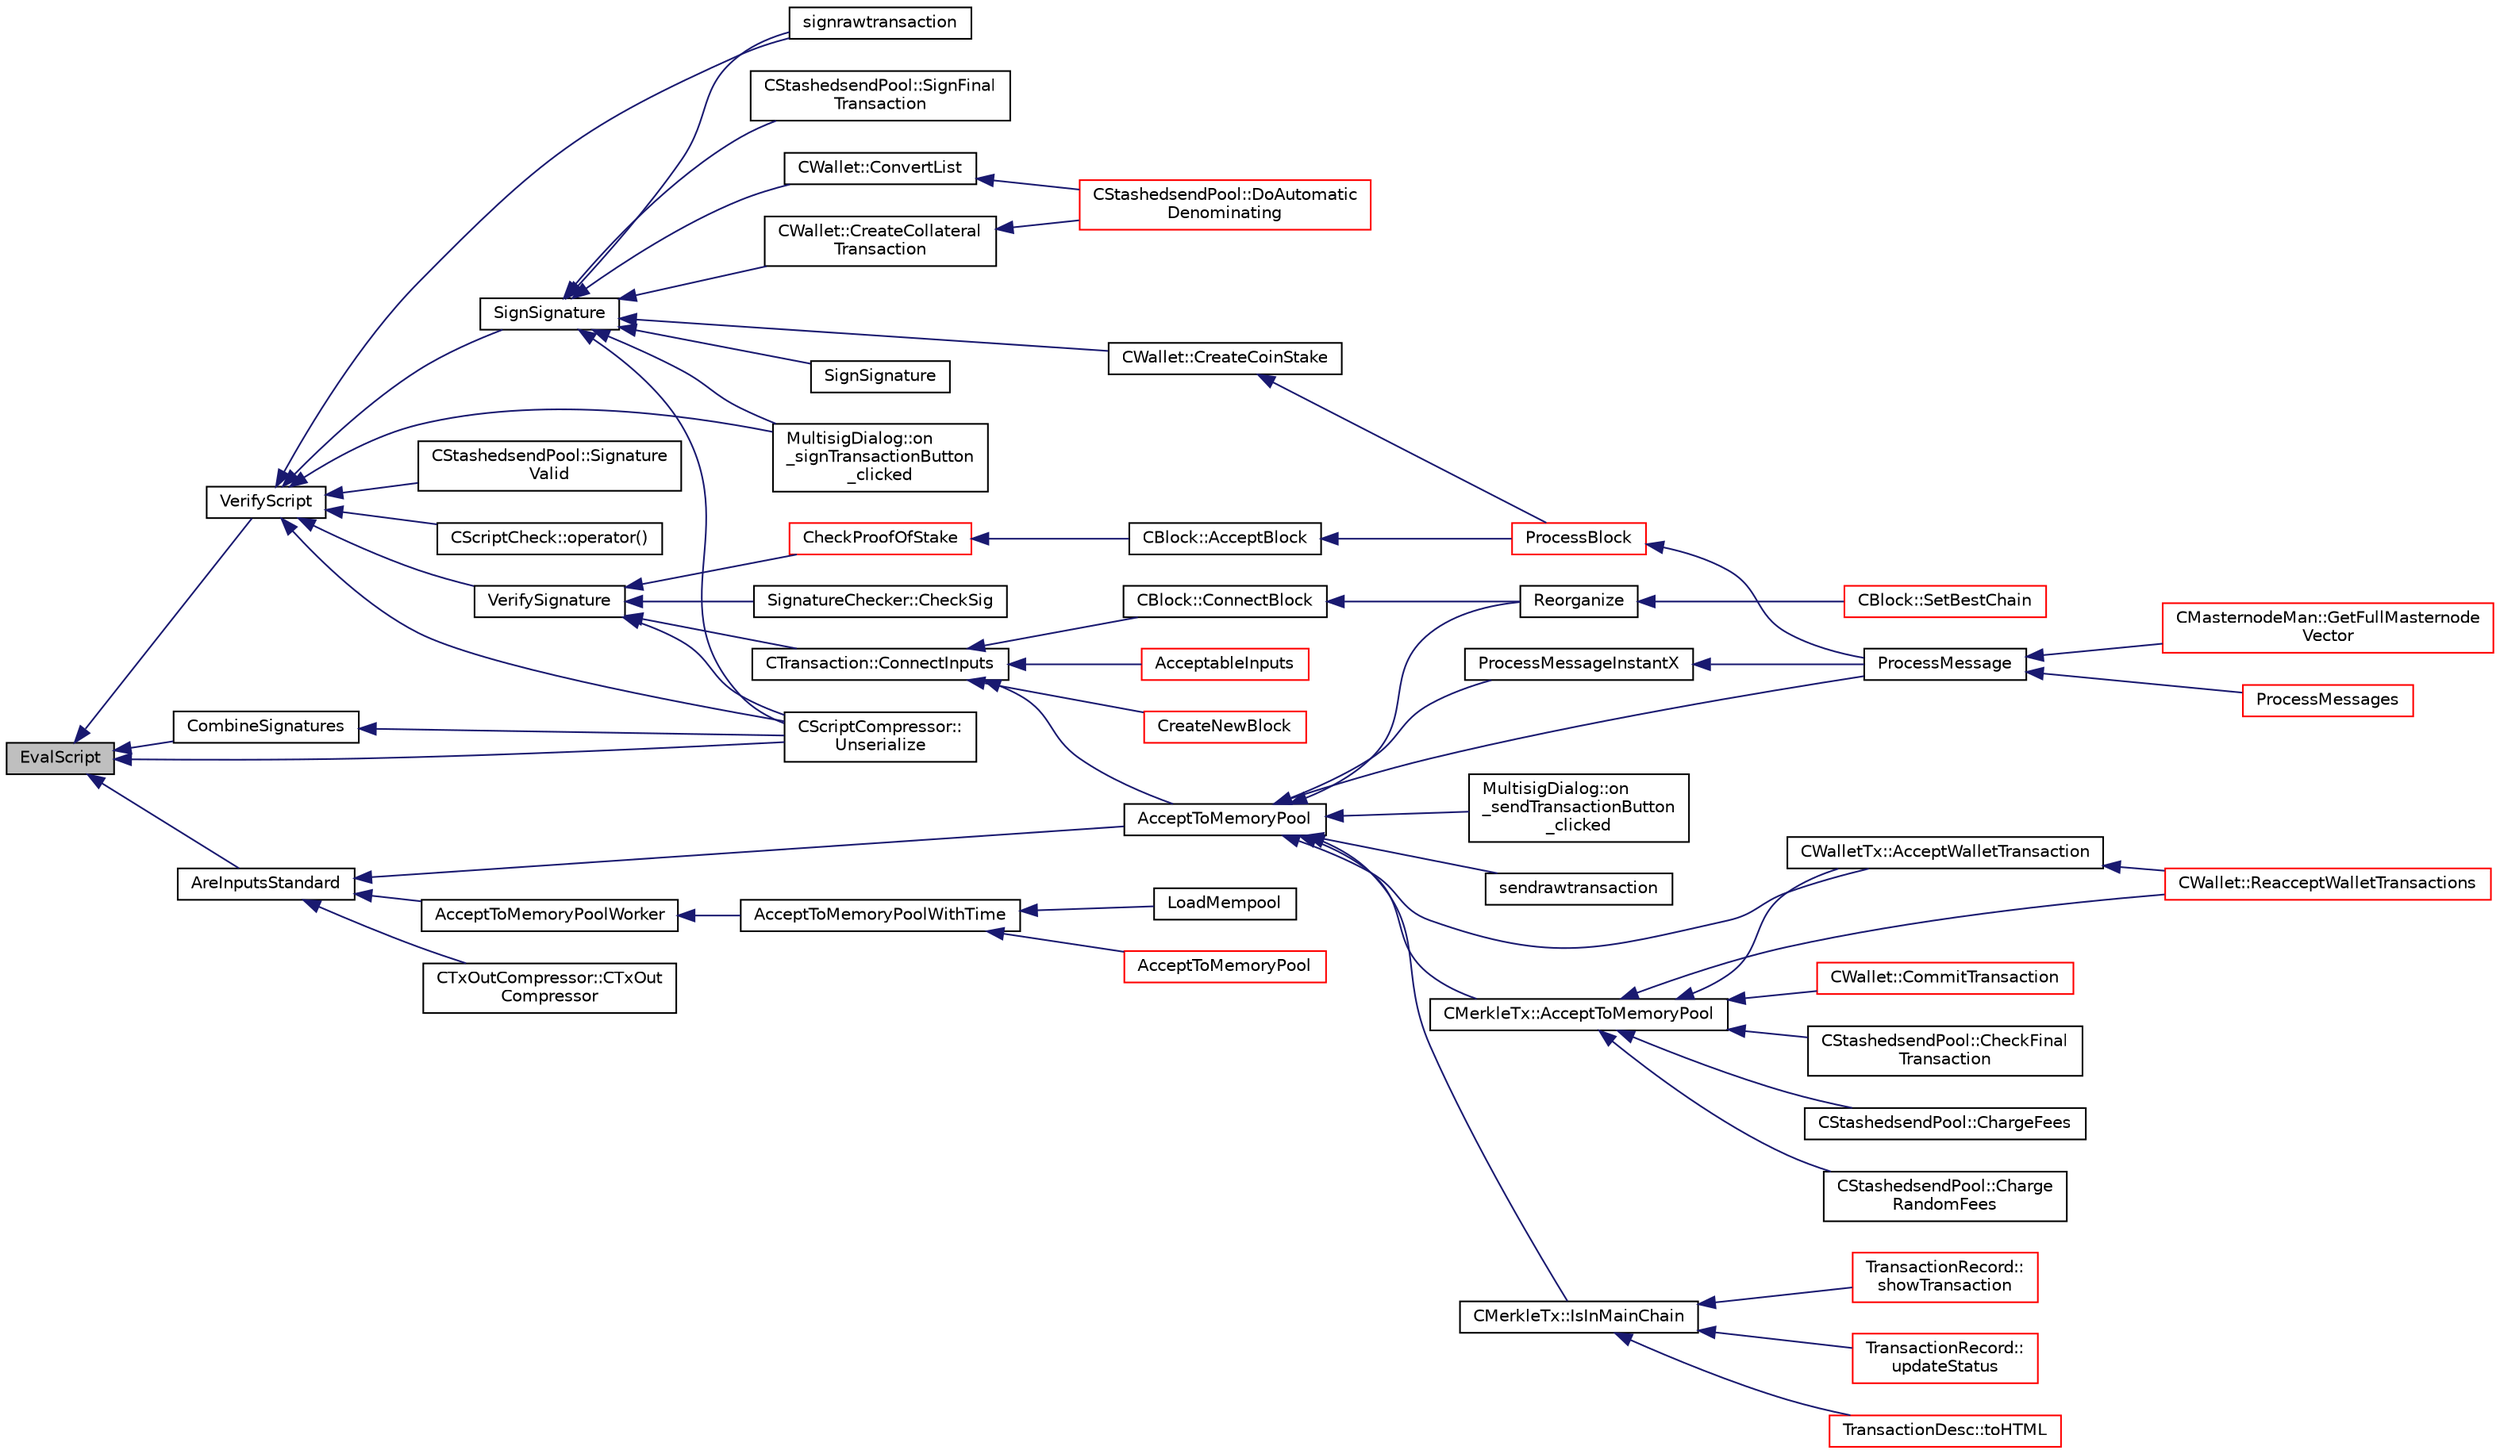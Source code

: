 digraph "EvalScript"
{
  edge [fontname="Helvetica",fontsize="10",labelfontname="Helvetica",labelfontsize="10"];
  node [fontname="Helvetica",fontsize="10",shape=record];
  rankdir="LR";
  Node156 [label="EvalScript",height=0.2,width=0.4,color="black", fillcolor="grey75", style="filled", fontcolor="black"];
  Node156 -> Node157 [dir="back",color="midnightblue",fontsize="10",style="solid",fontname="Helvetica"];
  Node157 [label="AreInputsStandard",height=0.2,width=0.4,color="black", fillcolor="white", style="filled",URL="$d4/dbf/main_8h.html#a29901e539b487e09c90ff90c7560bd9d",tooltip="Check for standard transaction types. "];
  Node157 -> Node158 [dir="back",color="midnightblue",fontsize="10",style="solid",fontname="Helvetica"];
  Node158 [label="AcceptToMemoryPool",height=0.2,width=0.4,color="black", fillcolor="white", style="filled",URL="$d4/dbf/main_8h.html#addea0e425b693b4c1be712c3ead94568",tooltip="(try to) add transaction to memory pool "];
  Node158 -> Node159 [dir="back",color="midnightblue",fontsize="10",style="solid",fontname="Helvetica"];
  Node159 [label="ProcessMessageInstantX",height=0.2,width=0.4,color="black", fillcolor="white", style="filled",URL="$d6/d5f/instantx_8h.html#aa516cb499ead2691d8ab216a499db5d0"];
  Node159 -> Node160 [dir="back",color="midnightblue",fontsize="10",style="solid",fontname="Helvetica"];
  Node160 [label="ProcessMessage",height=0.2,width=0.4,color="black", fillcolor="white", style="filled",URL="$df/d0a/main_8cpp.html#a8ba92b1a4bce3c835e887a9073d17d8e"];
  Node160 -> Node161 [dir="back",color="midnightblue",fontsize="10",style="solid",fontname="Helvetica"];
  Node161 [label="ProcessMessages",height=0.2,width=0.4,color="red", fillcolor="white", style="filled",URL="$d4/dbf/main_8h.html#a196f9318f02448b85b28d612698934fd"];
  Node160 -> Node169 [dir="back",color="midnightblue",fontsize="10",style="solid",fontname="Helvetica"];
  Node169 [label="CMasternodeMan::GetFullMasternode\lVector",height=0.2,width=0.4,color="red", fillcolor="white", style="filled",URL="$dc/d6b/class_c_masternode_man.html#ab39e213a7601e1bef2eba1d5d63206f5"];
  Node158 -> Node175 [dir="back",color="midnightblue",fontsize="10",style="solid",fontname="Helvetica"];
  Node175 [label="CMerkleTx::AcceptToMemoryPool",height=0.2,width=0.4,color="black", fillcolor="white", style="filled",URL="$d1/dff/class_c_merkle_tx.html#a61126e811a53b941b3efdf5a4e83db90"];
  Node175 -> Node176 [dir="back",color="midnightblue",fontsize="10",style="solid",fontname="Helvetica"];
  Node176 [label="CWalletTx::AcceptWalletTransaction",height=0.2,width=0.4,color="black", fillcolor="white", style="filled",URL="$d6/d53/class_c_wallet_tx.html#af6d1a5a731bb69e1d94de84eb6fd15a5"];
  Node176 -> Node177 [dir="back",color="midnightblue",fontsize="10",style="solid",fontname="Helvetica"];
  Node177 [label="CWallet::ReacceptWalletTransactions",height=0.2,width=0.4,color="red", fillcolor="white", style="filled",URL="$d2/de5/class_c_wallet.html#a796c23450c8482e10e0c75ae5c1fa8ed"];
  Node175 -> Node182 [dir="back",color="midnightblue",fontsize="10",style="solid",fontname="Helvetica"];
  Node182 [label="CStashedsendPool::CheckFinal\lTransaction",height=0.2,width=0.4,color="black", fillcolor="white", style="filled",URL="$dd/d8a/class_c_stashedsend_pool.html#aba122588a53a90150595bc4279beb67c"];
  Node175 -> Node183 [dir="back",color="midnightblue",fontsize="10",style="solid",fontname="Helvetica"];
  Node183 [label="CStashedsendPool::ChargeFees",height=0.2,width=0.4,color="black", fillcolor="white", style="filled",URL="$dd/d8a/class_c_stashedsend_pool.html#acd76c93879dbcbdda4ca0a253f0d9c68",tooltip="Charge fees to bad actors (Charge clients a fee if they&#39;re abusive) "];
  Node175 -> Node184 [dir="back",color="midnightblue",fontsize="10",style="solid",fontname="Helvetica"];
  Node184 [label="CStashedsendPool::Charge\lRandomFees",height=0.2,width=0.4,color="black", fillcolor="white", style="filled",URL="$dd/d8a/class_c_stashedsend_pool.html#abcf715f6e5e01039218bf4881fffc3fe",tooltip="Rarely charge fees to pay miners. "];
  Node175 -> Node177 [dir="back",color="midnightblue",fontsize="10",style="solid",fontname="Helvetica"];
  Node175 -> Node185 [dir="back",color="midnightblue",fontsize="10",style="solid",fontname="Helvetica"];
  Node185 [label="CWallet::CommitTransaction",height=0.2,width=0.4,color="red", fillcolor="white", style="filled",URL="$d2/de5/class_c_wallet.html#aa13fbeaebd271f910a54cc5b82d73fde"];
  Node158 -> Node176 [dir="back",color="midnightblue",fontsize="10",style="solid",fontname="Helvetica"];
  Node158 -> Node202 [dir="back",color="midnightblue",fontsize="10",style="solid",fontname="Helvetica"];
  Node202 [label="Reorganize",height=0.2,width=0.4,color="black", fillcolor="white", style="filled",URL="$df/d0a/main_8cpp.html#ad8e09920f5a3ce2670c5efa26ef65227"];
  Node202 -> Node203 [dir="back",color="midnightblue",fontsize="10",style="solid",fontname="Helvetica"];
  Node203 [label="CBlock::SetBestChain",height=0.2,width=0.4,color="red", fillcolor="white", style="filled",URL="$d3/d51/class_c_block.html#a6e308b2d75d1cfc4a75eda36feb60ca1"];
  Node158 -> Node160 [dir="back",color="midnightblue",fontsize="10",style="solid",fontname="Helvetica"];
  Node158 -> Node207 [dir="back",color="midnightblue",fontsize="10",style="solid",fontname="Helvetica"];
  Node207 [label="CMerkleTx::IsInMainChain",height=0.2,width=0.4,color="black", fillcolor="white", style="filled",URL="$d1/dff/class_c_merkle_tx.html#ad4b3623fabf1924dba2a7694e3418e1e"];
  Node207 -> Node208 [dir="back",color="midnightblue",fontsize="10",style="solid",fontname="Helvetica"];
  Node208 [label="TransactionDesc::toHTML",height=0.2,width=0.4,color="red", fillcolor="white", style="filled",URL="$d4/da9/class_transaction_desc.html#ab7c9dbb2048aae121dd9d75df86e64f4"];
  Node207 -> Node219 [dir="back",color="midnightblue",fontsize="10",style="solid",fontname="Helvetica"];
  Node219 [label="TransactionRecord::\lshowTransaction",height=0.2,width=0.4,color="red", fillcolor="white", style="filled",URL="$d1/da7/class_transaction_record.html#a5ad1d1af4bec5b15a624b7a451e8cdbf",tooltip="Decompose CWallet transaction to model transaction records. "];
  Node207 -> Node231 [dir="back",color="midnightblue",fontsize="10",style="solid",fontname="Helvetica"];
  Node231 [label="TransactionRecord::\lupdateStatus",height=0.2,width=0.4,color="red", fillcolor="white", style="filled",URL="$d1/da7/class_transaction_record.html#a9b643dd885a790ae511705a1446556be",tooltip="Update status from core wallet tx. "];
  Node158 -> Node238 [dir="back",color="midnightblue",fontsize="10",style="solid",fontname="Helvetica"];
  Node238 [label="MultisigDialog::on\l_sendTransactionButton\l_clicked",height=0.2,width=0.4,color="black", fillcolor="white", style="filled",URL="$d4/df4/class_multisig_dialog.html#a71fcf325cb0cde9223eefc62b3b7634b"];
  Node158 -> Node239 [dir="back",color="midnightblue",fontsize="10",style="solid",fontname="Helvetica"];
  Node239 [label="sendrawtransaction",height=0.2,width=0.4,color="black", fillcolor="white", style="filled",URL="$dc/da8/rpcrawtransaction_8cpp.html#ad5aad44f890060f42efb49acf349511e"];
  Node157 -> Node240 [dir="back",color="midnightblue",fontsize="10",style="solid",fontname="Helvetica"];
  Node240 [label="CTxOutCompressor::CTxOut\lCompressor",height=0.2,width=0.4,color="black", fillcolor="white", style="filled",URL="$d9/d8d/class_c_tx_out_compressor.html#a38ef1033989cd003de65598620d15cea"];
  Node157 -> Node241 [dir="back",color="midnightblue",fontsize="10",style="solid",fontname="Helvetica"];
  Node241 [label="AcceptToMemoryPoolWorker",height=0.2,width=0.4,color="black", fillcolor="white", style="filled",URL="$dd/d7d/validation_8cpp.html#a274b0623037c72315662a07ecf760176"];
  Node241 -> Node242 [dir="back",color="midnightblue",fontsize="10",style="solid",fontname="Helvetica"];
  Node242 [label="AcceptToMemoryPoolWithTime",height=0.2,width=0.4,color="black", fillcolor="white", style="filled",URL="$dd/d7d/validation_8cpp.html#a7e5d2eb678cdda338b2dc803a2d4999f",tooltip="(try to) add transaction to memory pool with a specified acceptance time "];
  Node242 -> Node243 [dir="back",color="midnightblue",fontsize="10",style="solid",fontname="Helvetica"];
  Node243 [label="AcceptToMemoryPool",height=0.2,width=0.4,color="red", fillcolor="white", style="filled",URL="$db/d38/validation_8h.html#a25cdf856fb2107e0e96fd6bf4c0619cb",tooltip="(try to) add transaction to memory pool plTxnReplaced will be appended to with all transactions repla..."];
  Node242 -> Node251 [dir="back",color="midnightblue",fontsize="10",style="solid",fontname="Helvetica"];
  Node251 [label="LoadMempool",height=0.2,width=0.4,color="black", fillcolor="white", style="filled",URL="$db/d38/validation_8h.html#adea951730b49ef41e5390df5be8d3f1b",tooltip="Load the mempool from disk. "];
  Node156 -> Node252 [dir="back",color="midnightblue",fontsize="10",style="solid",fontname="Helvetica"];
  Node252 [label="VerifyScript",height=0.2,width=0.4,color="black", fillcolor="white", style="filled",URL="$de/d7f/script_8h.html#a995f521b6ca4a8bfbd02d4cfe226feb6"];
  Node252 -> Node253 [dir="back",color="midnightblue",fontsize="10",style="solid",fontname="Helvetica"];
  Node253 [label="MultisigDialog::on\l_signTransactionButton\l_clicked",height=0.2,width=0.4,color="black", fillcolor="white", style="filled",URL="$d4/df4/class_multisig_dialog.html#ad277ce76887dfbbec511486d3c1d2bc4"];
  Node252 -> Node254 [dir="back",color="midnightblue",fontsize="10",style="solid",fontname="Helvetica"];
  Node254 [label="signrawtransaction",height=0.2,width=0.4,color="black", fillcolor="white", style="filled",URL="$dc/da8/rpcrawtransaction_8cpp.html#aa0d151e35c0ad5ec82df451a833aeadb"];
  Node252 -> Node255 [dir="back",color="midnightblue",fontsize="10",style="solid",fontname="Helvetica"];
  Node255 [label="SignSignature",height=0.2,width=0.4,color="black", fillcolor="white", style="filled",URL="$de/d7f/script_8h.html#aca7dc730fd42e706b2c912ba32b65a36"];
  Node255 -> Node253 [dir="back",color="midnightblue",fontsize="10",style="solid",fontname="Helvetica"];
  Node255 -> Node254 [dir="back",color="midnightblue",fontsize="10",style="solid",fontname="Helvetica"];
  Node255 -> Node256 [dir="back",color="midnightblue",fontsize="10",style="solid",fontname="Helvetica"];
  Node256 [label="SignSignature",height=0.2,width=0.4,color="black", fillcolor="white", style="filled",URL="$de/d7f/script_8h.html#a3aef640e90fdb0fa95a8e2cda0cf6c22"];
  Node255 -> Node257 [dir="back",color="midnightblue",fontsize="10",style="solid",fontname="Helvetica"];
  Node257 [label="CScriptCompressor::\lUnserialize",height=0.2,width=0.4,color="black", fillcolor="white", style="filled",URL="$d3/dfb/class_c_script_compressor.html#a016fa6e3d2735d95fcf773271da073d5"];
  Node255 -> Node258 [dir="back",color="midnightblue",fontsize="10",style="solid",fontname="Helvetica"];
  Node258 [label="CStashedsendPool::SignFinal\lTransaction",height=0.2,width=0.4,color="black", fillcolor="white", style="filled",URL="$dd/d8a/class_c_stashedsend_pool.html#aa4e76a2c5ccd3fedef74f5e0b12c87f1",tooltip="As a client, check and sign the final transaction. "];
  Node255 -> Node259 [dir="back",color="midnightblue",fontsize="10",style="solid",fontname="Helvetica"];
  Node259 [label="CWallet::CreateCollateral\lTransaction",height=0.2,width=0.4,color="black", fillcolor="white", style="filled",URL="$d2/de5/class_c_wallet.html#a3efb1d87b0d5cb916f7289b72a38744d"];
  Node259 -> Node260 [dir="back",color="midnightblue",fontsize="10",style="solid",fontname="Helvetica"];
  Node260 [label="CStashedsendPool::DoAutomatic\lDenominating",height=0.2,width=0.4,color="red", fillcolor="white", style="filled",URL="$dd/d8a/class_c_stashedsend_pool.html#a21f19df4854af34c8f89187c768a524f",tooltip="Passively run Stashedsend in the background according to the configuration in settings (only for QT) ..."];
  Node255 -> Node265 [dir="back",color="midnightblue",fontsize="10",style="solid",fontname="Helvetica"];
  Node265 [label="CWallet::ConvertList",height=0.2,width=0.4,color="black", fillcolor="white", style="filled",URL="$d2/de5/class_c_wallet.html#adbc8cbc5a39e04446f4277487405c06b"];
  Node265 -> Node260 [dir="back",color="midnightblue",fontsize="10",style="solid",fontname="Helvetica"];
  Node255 -> Node266 [dir="back",color="midnightblue",fontsize="10",style="solid",fontname="Helvetica"];
  Node266 [label="CWallet::CreateCoinStake",height=0.2,width=0.4,color="black", fillcolor="white", style="filled",URL="$d2/de5/class_c_wallet.html#a644df129468440aa36f49ca3716a3c19"];
  Node266 -> Node267 [dir="back",color="midnightblue",fontsize="10",style="solid",fontname="Helvetica"];
  Node267 [label="ProcessBlock",height=0.2,width=0.4,color="red", fillcolor="white", style="filled",URL="$d4/dbf/main_8h.html#a7c8a7be3439bb5e1e40548a332a3cf29"];
  Node267 -> Node160 [dir="back",color="midnightblue",fontsize="10",style="solid",fontname="Helvetica"];
  Node252 -> Node277 [dir="back",color="midnightblue",fontsize="10",style="solid",fontname="Helvetica"];
  Node277 [label="VerifySignature",height=0.2,width=0.4,color="black", fillcolor="white", style="filled",URL="$de/d7f/script_8h.html#a3bebacccf5ed6d80e80889b65830f893"];
  Node277 -> Node278 [dir="back",color="midnightblue",fontsize="10",style="solid",fontname="Helvetica"];
  Node278 [label="CTransaction::ConnectInputs",height=0.2,width=0.4,color="black", fillcolor="white", style="filled",URL="$df/d43/class_c_transaction.html#aaab6c4ba493c918e29fd383043dcaae7",tooltip="Sanity check previous transactions, then, if all checks succeed, mark them as spent by this transacti..."];
  Node278 -> Node158 [dir="back",color="midnightblue",fontsize="10",style="solid",fontname="Helvetica"];
  Node278 -> Node279 [dir="back",color="midnightblue",fontsize="10",style="solid",fontname="Helvetica"];
  Node279 [label="AcceptableInputs",height=0.2,width=0.4,color="red", fillcolor="white", style="filled",URL="$d4/dbf/main_8h.html#a43f9c625cc3dfd663a76ddb4d15fce58"];
  Node278 -> Node309 [dir="back",color="midnightblue",fontsize="10",style="solid",fontname="Helvetica"];
  Node309 [label="CBlock::ConnectBlock",height=0.2,width=0.4,color="black", fillcolor="white", style="filled",URL="$d3/d51/class_c_block.html#a1ae149d97c7b7eadf48f5cea934b6217"];
  Node309 -> Node202 [dir="back",color="midnightblue",fontsize="10",style="solid",fontname="Helvetica"];
  Node278 -> Node310 [dir="back",color="midnightblue",fontsize="10",style="solid",fontname="Helvetica"];
  Node310 [label="CreateNewBlock",height=0.2,width=0.4,color="red", fillcolor="white", style="filled",URL="$de/d13/miner_8h.html#aca0de7d757e027c2b08bd101c68c1549"];
  Node277 -> Node313 [dir="back",color="midnightblue",fontsize="10",style="solid",fontname="Helvetica"];
  Node313 [label="SignatureChecker::CheckSig",height=0.2,width=0.4,color="black", fillcolor="white", style="filled",URL="$da/d89/class_signature_checker.html#a3eeda653a8224d8376016f177d2c7be2"];
  Node277 -> Node257 [dir="back",color="midnightblue",fontsize="10",style="solid",fontname="Helvetica"];
  Node277 -> Node314 [dir="back",color="midnightblue",fontsize="10",style="solid",fontname="Helvetica"];
  Node314 [label="CheckProofOfStake",height=0.2,width=0.4,color="red", fillcolor="white", style="filled",URL="$d4/dd4/stake_8h.html#a01e09fbdb926d4581ea48c4cf2f337a1"];
  Node314 -> Node315 [dir="back",color="midnightblue",fontsize="10",style="solid",fontname="Helvetica"];
  Node315 [label="CBlock::AcceptBlock",height=0.2,width=0.4,color="black", fillcolor="white", style="filled",URL="$d3/d51/class_c_block.html#a3f990a713116bd15c1f221c88b012ccf"];
  Node315 -> Node267 [dir="back",color="midnightblue",fontsize="10",style="solid",fontname="Helvetica"];
  Node252 -> Node257 [dir="back",color="midnightblue",fontsize="10",style="solid",fontname="Helvetica"];
  Node252 -> Node316 [dir="back",color="midnightblue",fontsize="10",style="solid",fontname="Helvetica"];
  Node316 [label="CStashedsendPool::Signature\lValid",height=0.2,width=0.4,color="black", fillcolor="white", style="filled",URL="$dd/d8a/class_c_stashedsend_pool.html#aac0148eb0e63ce636545a18522f7f59b",tooltip="Check to make sure a signature matches an input in the pool. "];
  Node252 -> Node317 [dir="back",color="midnightblue",fontsize="10",style="solid",fontname="Helvetica"];
  Node317 [label="CScriptCheck::operator()",height=0.2,width=0.4,color="black", fillcolor="white", style="filled",URL="$df/d12/class_c_script_check.html#a108d4c713338308be3867ed4e65b80c5"];
  Node156 -> Node318 [dir="back",color="midnightblue",fontsize="10",style="solid",fontname="Helvetica"];
  Node318 [label="CombineSignatures",height=0.2,width=0.4,color="black", fillcolor="white", style="filled",URL="$de/d7f/script_8h.html#af2e061fe8f5ec7708f28db4628ff5c10"];
  Node318 -> Node257 [dir="back",color="midnightblue",fontsize="10",style="solid",fontname="Helvetica"];
  Node156 -> Node257 [dir="back",color="midnightblue",fontsize="10",style="solid",fontname="Helvetica"];
}
